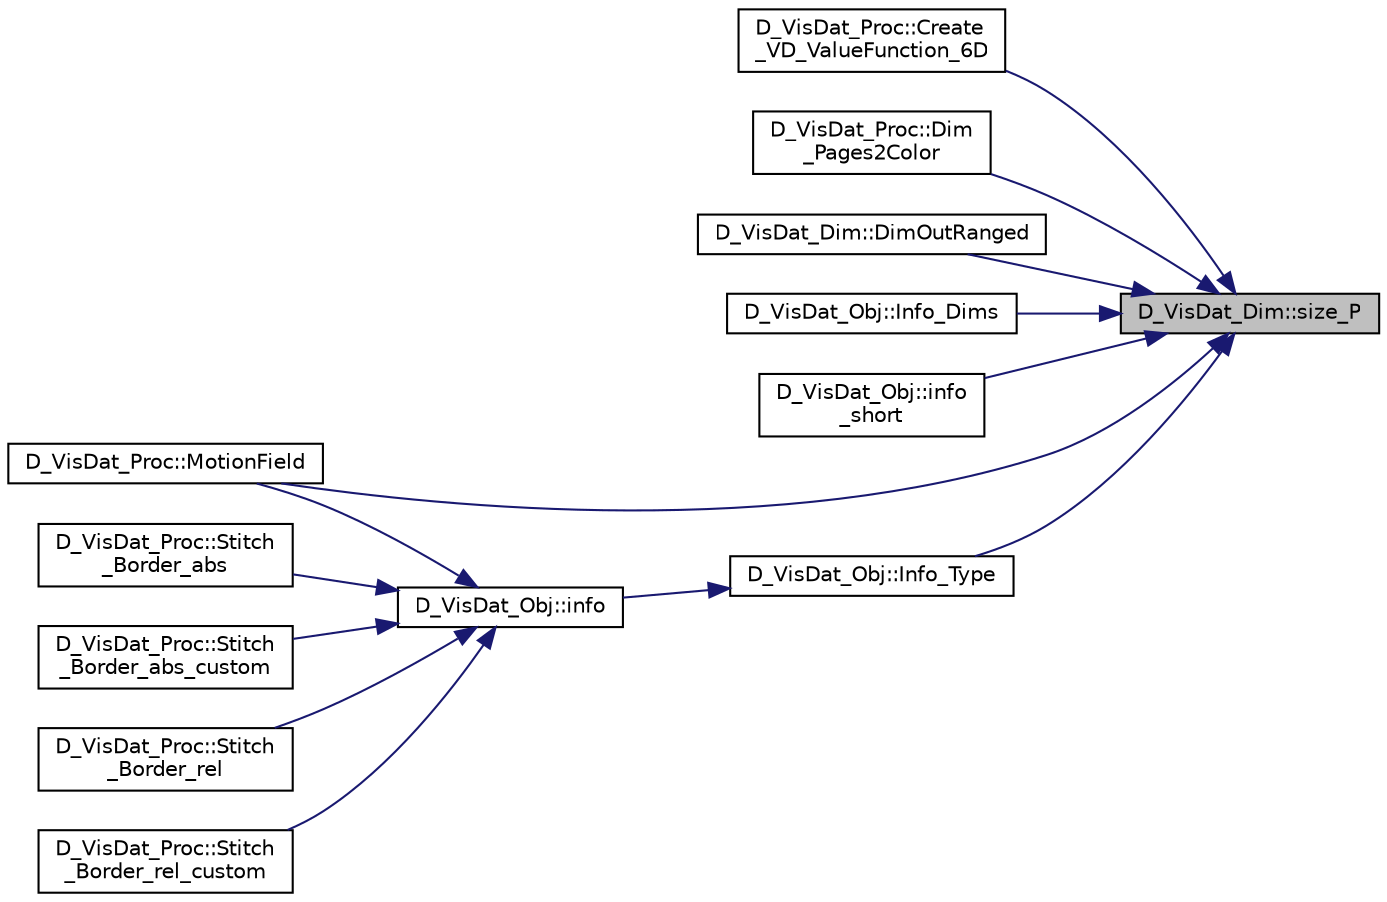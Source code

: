 digraph "D_VisDat_Dim::size_P"
{
 // LATEX_PDF_SIZE
  edge [fontname="Helvetica",fontsize="10",labelfontname="Helvetica",labelfontsize="10"];
  node [fontname="Helvetica",fontsize="10",shape=record];
  rankdir="RL";
  Node1 [label="D_VisDat_Dim::size_P",height=0.2,width=0.4,color="black", fillcolor="grey75", style="filled", fontcolor="black",tooltip=" "];
  Node1 -> Node2 [dir="back",color="midnightblue",fontsize="10",style="solid"];
  Node2 [label="D_VisDat_Proc::Create\l_VD_ValueFunction_6D",height=0.2,width=0.4,color="black", fillcolor="white", style="filled",URL="$class_d___vis_dat___proc.html#aab4d1e92084c61df30fa3fa166f5e9e7",tooltip=" "];
  Node1 -> Node3 [dir="back",color="midnightblue",fontsize="10",style="solid"];
  Node3 [label="D_VisDat_Proc::Dim\l_Pages2Color",height=0.2,width=0.4,color="black", fillcolor="white", style="filled",URL="$class_d___vis_dat___proc.html#a11235ca305efacd10f9f43a579e698ad",tooltip=" "];
  Node1 -> Node4 [dir="back",color="midnightblue",fontsize="10",style="solid"];
  Node4 [label="D_VisDat_Dim::DimOutRanged",height=0.2,width=0.4,color="black", fillcolor="white", style="filled",URL="$class_d___vis_dat___dim.html#a3df3b7ac971e2ecfa81660320c6b245d",tooltip=" "];
  Node1 -> Node5 [dir="back",color="midnightblue",fontsize="10",style="solid"];
  Node5 [label="D_VisDat_Obj::Info_Dims",height=0.2,width=0.4,color="black", fillcolor="white", style="filled",URL="$class_d___vis_dat___obj.html#a76fea770c39013d5a48328cfbdbe9363",tooltip=" "];
  Node1 -> Node6 [dir="back",color="midnightblue",fontsize="10",style="solid"];
  Node6 [label="D_VisDat_Obj::info\l_short",height=0.2,width=0.4,color="black", fillcolor="white", style="filled",URL="$class_d___vis_dat___obj.html#a4650228abe90579d750ee3056c79a281",tooltip=" "];
  Node1 -> Node7 [dir="back",color="midnightblue",fontsize="10",style="solid"];
  Node7 [label="D_VisDat_Obj::Info_Type",height=0.2,width=0.4,color="black", fillcolor="white", style="filled",URL="$class_d___vis_dat___obj.html#a470c4a8ea26b436c680a6d6f7762f6cc",tooltip=" "];
  Node7 -> Node8 [dir="back",color="midnightblue",fontsize="10",style="solid"];
  Node8 [label="D_VisDat_Obj::info",height=0.2,width=0.4,color="black", fillcolor="white", style="filled",URL="$class_d___vis_dat___obj.html#a01a4349772351925aee3695ef511883b",tooltip=" "];
  Node8 -> Node9 [dir="back",color="midnightblue",fontsize="10",style="solid"];
  Node9 [label="D_VisDat_Proc::MotionField",height=0.2,width=0.4,color="black", fillcolor="white", style="filled",URL="$class_d___vis_dat___proc.html#ac04338e235835340bbf40a8dbf961f03",tooltip=" "];
  Node8 -> Node10 [dir="back",color="midnightblue",fontsize="10",style="solid"];
  Node10 [label="D_VisDat_Proc::Stitch\l_Border_abs",height=0.2,width=0.4,color="black", fillcolor="white", style="filled",URL="$class_d___vis_dat___proc.html#a9a4b7f04d049dc9148fbb0db73c443f4",tooltip=" "];
  Node8 -> Node11 [dir="back",color="midnightblue",fontsize="10",style="solid"];
  Node11 [label="D_VisDat_Proc::Stitch\l_Border_abs_custom",height=0.2,width=0.4,color="black", fillcolor="white", style="filled",URL="$class_d___vis_dat___proc.html#aeaa77fb73c685004e8a7114c5458fda6",tooltip=" "];
  Node8 -> Node12 [dir="back",color="midnightblue",fontsize="10",style="solid"];
  Node12 [label="D_VisDat_Proc::Stitch\l_Border_rel",height=0.2,width=0.4,color="black", fillcolor="white", style="filled",URL="$class_d___vis_dat___proc.html#a6aa06e70a13a5514050b6a4d47514c03",tooltip=" "];
  Node8 -> Node13 [dir="back",color="midnightblue",fontsize="10",style="solid"];
  Node13 [label="D_VisDat_Proc::Stitch\l_Border_rel_custom",height=0.2,width=0.4,color="black", fillcolor="white", style="filled",URL="$class_d___vis_dat___proc.html#a1bd673dadbbca90ace5df193b495d0f3",tooltip=" "];
  Node1 -> Node9 [dir="back",color="midnightblue",fontsize="10",style="solid"];
}

